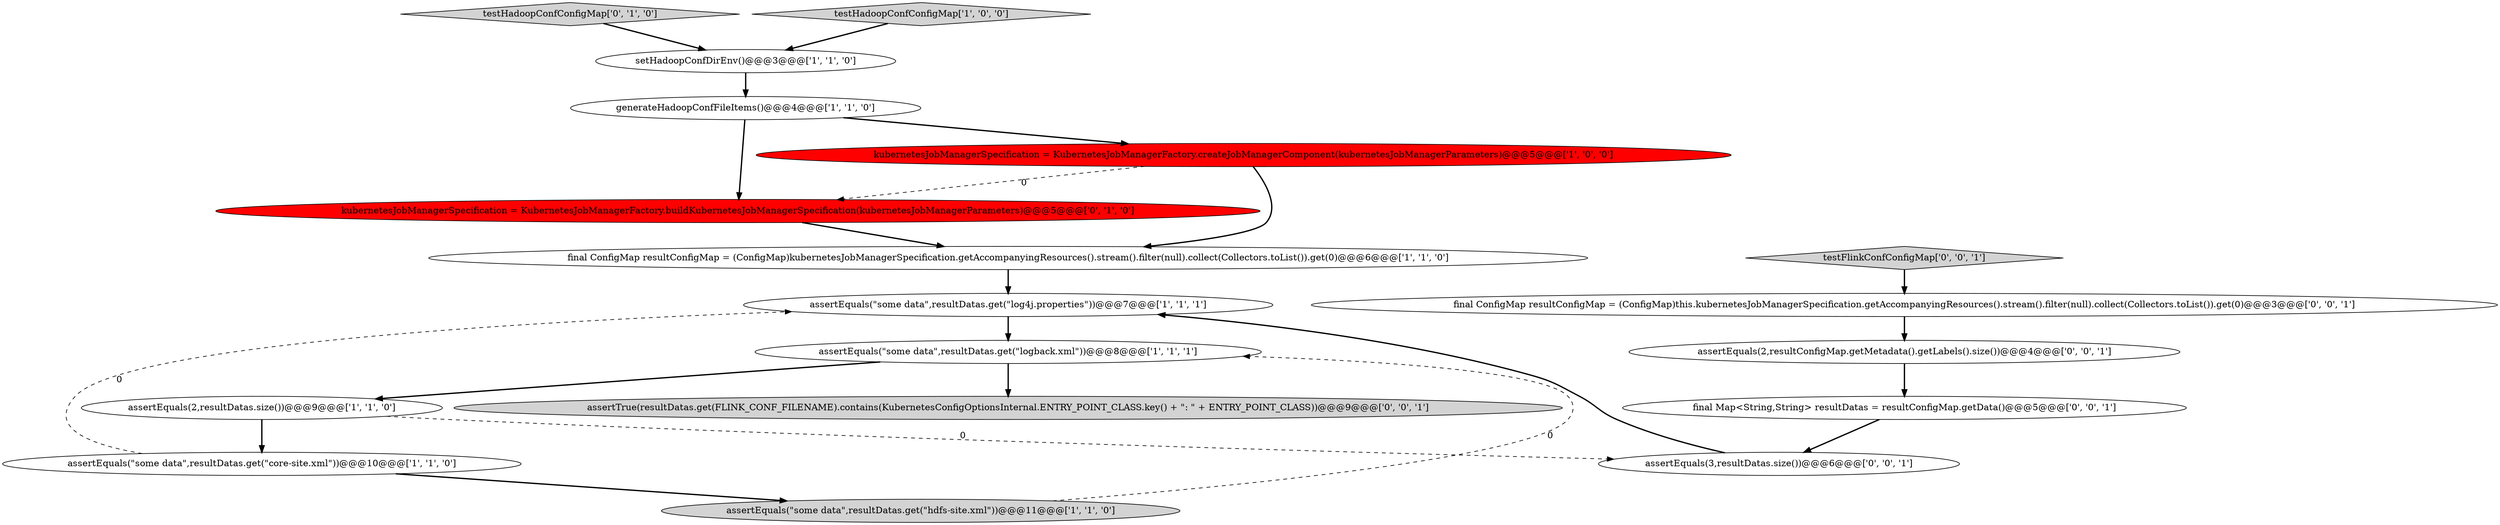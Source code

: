 digraph {
3 [style = filled, label = "generateHadoopConfFileItems()@@@4@@@['1', '1', '0']", fillcolor = white, shape = ellipse image = "AAA0AAABBB1BBB"];
8 [style = filled, label = "assertEquals(\"some data\",resultDatas.get(\"core-site.xml\"))@@@10@@@['1', '1', '0']", fillcolor = white, shape = ellipse image = "AAA0AAABBB1BBB"];
10 [style = filled, label = "testHadoopConfConfigMap['0', '1', '0']", fillcolor = lightgray, shape = diamond image = "AAA0AAABBB2BBB"];
4 [style = filled, label = "setHadoopConfDirEnv()@@@3@@@['1', '1', '0']", fillcolor = white, shape = ellipse image = "AAA0AAABBB1BBB"];
9 [style = filled, label = "testHadoopConfConfigMap['1', '0', '0']", fillcolor = lightgray, shape = diamond image = "AAA0AAABBB1BBB"];
17 [style = filled, label = "assertEquals(2,resultConfigMap.getMetadata().getLabels().size())@@@4@@@['0', '0', '1']", fillcolor = white, shape = ellipse image = "AAA0AAABBB3BBB"];
0 [style = filled, label = "final ConfigMap resultConfigMap = (ConfigMap)kubernetesJobManagerSpecification.getAccompanyingResources().stream().filter(null).collect(Collectors.toList()).get(0)@@@6@@@['1', '1', '0']", fillcolor = white, shape = ellipse image = "AAA0AAABBB1BBB"];
2 [style = filled, label = "assertEquals(2,resultDatas.size())@@@9@@@['1', '1', '0']", fillcolor = white, shape = ellipse image = "AAA0AAABBB1BBB"];
11 [style = filled, label = "kubernetesJobManagerSpecification = KubernetesJobManagerFactory.buildKubernetesJobManagerSpecification(kubernetesJobManagerParameters)@@@5@@@['0', '1', '0']", fillcolor = red, shape = ellipse image = "AAA1AAABBB2BBB"];
13 [style = filled, label = "assertEquals(3,resultDatas.size())@@@6@@@['0', '0', '1']", fillcolor = white, shape = ellipse image = "AAA0AAABBB3BBB"];
16 [style = filled, label = "assertTrue(resultDatas.get(FLINK_CONF_FILENAME).contains(KubernetesConfigOptionsInternal.ENTRY_POINT_CLASS.key() + \": \" + ENTRY_POINT_CLASS))@@@9@@@['0', '0', '1']", fillcolor = lightgray, shape = ellipse image = "AAA0AAABBB3BBB"];
6 [style = filled, label = "kubernetesJobManagerSpecification = KubernetesJobManagerFactory.createJobManagerComponent(kubernetesJobManagerParameters)@@@5@@@['1', '0', '0']", fillcolor = red, shape = ellipse image = "AAA1AAABBB1BBB"];
1 [style = filled, label = "assertEquals(\"some data\",resultDatas.get(\"log4j.properties\"))@@@7@@@['1', '1', '1']", fillcolor = white, shape = ellipse image = "AAA0AAABBB1BBB"];
12 [style = filled, label = "testFlinkConfConfigMap['0', '0', '1']", fillcolor = lightgray, shape = diamond image = "AAA0AAABBB3BBB"];
5 [style = filled, label = "assertEquals(\"some data\",resultDatas.get(\"logback.xml\"))@@@8@@@['1', '1', '1']", fillcolor = white, shape = ellipse image = "AAA0AAABBB1BBB"];
7 [style = filled, label = "assertEquals(\"some data\",resultDatas.get(\"hdfs-site.xml\"))@@@11@@@['1', '1', '0']", fillcolor = lightgray, shape = ellipse image = "AAA0AAABBB1BBB"];
15 [style = filled, label = "final Map<String,String> resultDatas = resultConfigMap.getData()@@@5@@@['0', '0', '1']", fillcolor = white, shape = ellipse image = "AAA0AAABBB3BBB"];
14 [style = filled, label = "final ConfigMap resultConfigMap = (ConfigMap)this.kubernetesJobManagerSpecification.getAccompanyingResources().stream().filter(null).collect(Collectors.toList()).get(0)@@@3@@@['0', '0', '1']", fillcolor = white, shape = ellipse image = "AAA0AAABBB3BBB"];
1->5 [style = bold, label=""];
4->3 [style = bold, label=""];
15->13 [style = bold, label=""];
9->4 [style = bold, label=""];
6->11 [style = dashed, label="0"];
3->11 [style = bold, label=""];
3->6 [style = bold, label=""];
14->17 [style = bold, label=""];
6->0 [style = bold, label=""];
8->1 [style = dashed, label="0"];
13->1 [style = bold, label=""];
8->7 [style = bold, label=""];
7->5 [style = dashed, label="0"];
5->16 [style = bold, label=""];
5->2 [style = bold, label=""];
11->0 [style = bold, label=""];
2->13 [style = dashed, label="0"];
0->1 [style = bold, label=""];
12->14 [style = bold, label=""];
17->15 [style = bold, label=""];
10->4 [style = bold, label=""];
2->8 [style = bold, label=""];
}
